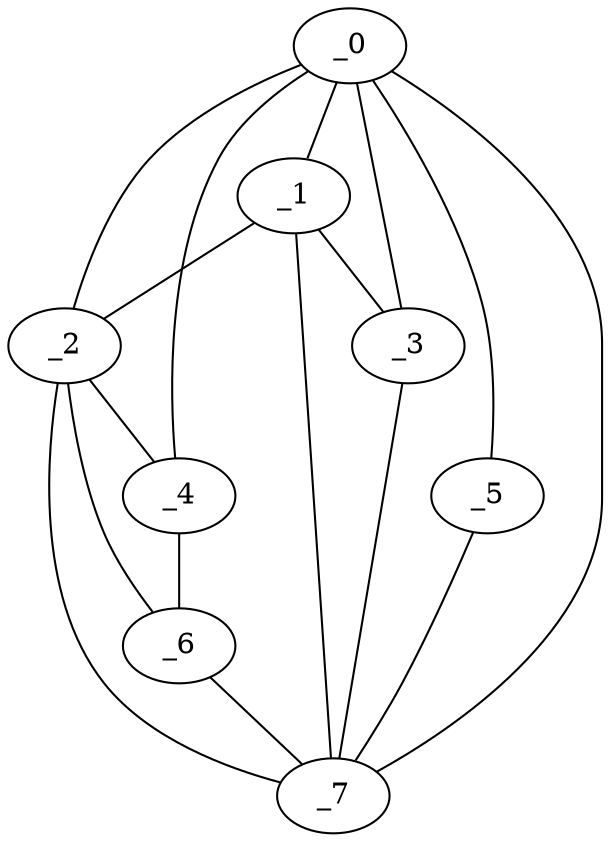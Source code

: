 graph "obj88__90.gxl" {
	_0	 [x=47,
		y=6];
	_1	 [x=76,
		y=79];
	_0 -- _1	 [valence=2];
	_2	 [x=76,
		y=87];
	_0 -- _2	 [valence=2];
	_3	 [x=77,
		y=68];
	_0 -- _3	 [valence=1];
	_4	 [x=78,
		y=109];
	_0 -- _4	 [valence=1];
	_5	 [x=84,
		y=6];
	_0 -- _5	 [valence=1];
	_7	 [x=86,
		y=52];
	_0 -- _7	 [valence=2];
	_1 -- _2	 [valence=2];
	_1 -- _3	 [valence=2];
	_1 -- _7	 [valence=2];
	_2 -- _4	 [valence=2];
	_6	 [x=85,
		y=118];
	_2 -- _6	 [valence=2];
	_2 -- _7	 [valence=1];
	_3 -- _7	 [valence=2];
	_4 -- _6	 [valence=1];
	_5 -- _7	 [valence=1];
	_6 -- _7	 [valence=1];
}
